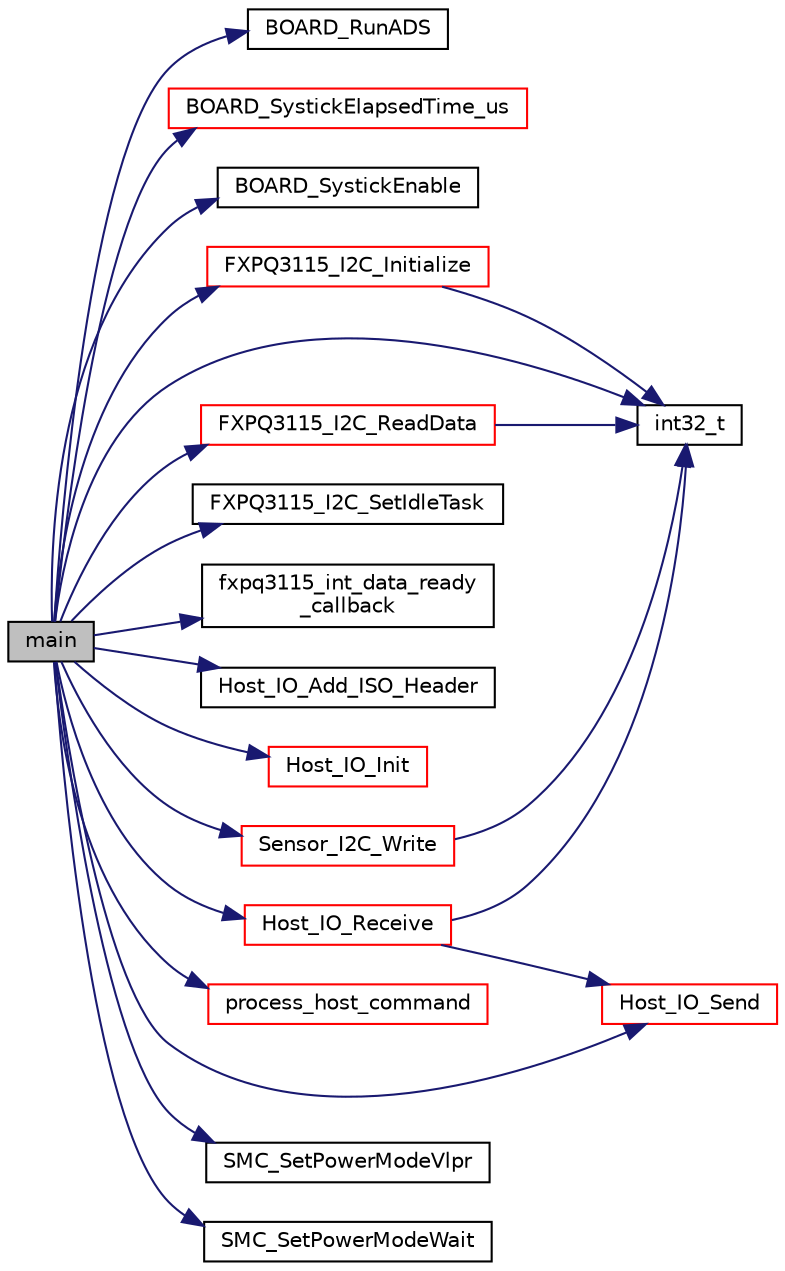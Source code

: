 digraph "main"
{
  edge [fontname="Helvetica",fontsize="10",labelfontname="Helvetica",labelfontsize="10"];
  node [fontname="Helvetica",fontsize="10",shape=record];
  rankdir="LR";
  Node3 [label="main",height=0.2,width=0.4,color="black", fillcolor="grey75", style="filled", fontcolor="black"];
  Node3 -> Node4 [color="midnightblue",fontsize="10",style="solid",fontname="Helvetica"];
  Node4 [label="BOARD_RunADS",height=0.2,width=0.4,color="black", fillcolor="white", style="filled",URL="$lpc_2auto__detection__service_8c.html#a95285f14f6707e326e523c82d926c900",tooltip="The function to register Application Name and initialte ADS. "];
  Node3 -> Node5 [color="midnightblue",fontsize="10",style="solid",fontname="Helvetica"];
  Node5 [label="BOARD_SystickElapsedTime_us",height=0.2,width=0.4,color="red", fillcolor="white", style="filled",URL="$systick__utils_8c.html#a85a32737b730fbb713ec910e1ad17c74",tooltip="Function to compute the Elapsed Time. "];
  Node3 -> Node9 [color="midnightblue",fontsize="10",style="solid",fontname="Helvetica"];
  Node9 [label="BOARD_SystickEnable",height=0.2,width=0.4,color="black", fillcolor="white", style="filled",URL="$systick__utils_8c.html#ad43629969994e92bd3620e630bda24c8",tooltip="Function to enable systicks framework. "];
  Node3 -> Node10 [color="midnightblue",fontsize="10",style="solid",fontname="Helvetica"];
  Node10 [label="FXPQ3115_I2C_Initialize",height=0.2,width=0.4,color="red", fillcolor="white", style="filled",URL="$fxpq3115__drv_8c.html#adc40ddb8a9c7c0a986035679f04541c7",tooltip="The interface function to initialize the sensor. "];
  Node10 -> Node7 [color="midnightblue",fontsize="10",style="solid",fontname="Helvetica"];
  Node7 [label="int32_t",height=0.2,width=0.4,color="black", fillcolor="white", style="filled",URL="$data__format__service_8h.html#a5d7069350a7d7e65686c77a8038f462f",tooltip="The interface function to append the data on the formated stream. "];
  Node3 -> Node12 [color="midnightblue",fontsize="10",style="solid",fontname="Helvetica"];
  Node12 [label="FXPQ3115_I2C_ReadData",height=0.2,width=0.4,color="red", fillcolor="white", style="filled",URL="$fxpq3115__drv_8c.html#ac85f1d786d7edcd444ef6d6cea0a8728",tooltip="The interface function to read the sensor data. "];
  Node12 -> Node7 [color="midnightblue",fontsize="10",style="solid",fontname="Helvetica"];
  Node3 -> Node14 [color="midnightblue",fontsize="10",style="solid",fontname="Helvetica"];
  Node14 [label="FXPQ3115_I2C_SetIdleTask",height=0.2,width=0.4,color="black", fillcolor="white", style="filled",URL="$fxpq3115__drv_8c.html#a40b2889e4563cb5224f64e9728cef257",tooltip=": The interface function to set the I2C Idle Task. "];
  Node3 -> Node15 [color="midnightblue",fontsize="10",style="solid",fontname="Helvetica"];
  Node15 [label="fxpq3115_int_data_ready\l_callback",height=0.2,width=0.4,color="black", fillcolor="white", style="filled",URL="$fxpq3115__demo_8c.html#a09daca5a907540e949927a712eb4e5fc"];
  Node3 -> Node16 [color="midnightblue",fontsize="10",style="solid",fontname="Helvetica"];
  Node16 [label="Host_IO_Add_ISO_Header",height=0.2,width=0.4,color="black", fillcolor="white", style="filled",URL="$host__io__uart_8c.html#a68a2c033a0f6f967149dca76897f5c8a"];
  Node3 -> Node17 [color="midnightblue",fontsize="10",style="solid",fontname="Helvetica"];
  Node17 [label="Host_IO_Init",height=0.2,width=0.4,color="red", fillcolor="white", style="filled",URL="$host__io__uart_8c.html#ab4b858422bbaae71aff2ab540ae0e2b1"];
  Node3 -> Node21 [color="midnightblue",fontsize="10",style="solid",fontname="Helvetica"];
  Node21 [label="Host_IO_Receive",height=0.2,width=0.4,color="red", fillcolor="white", style="filled",URL="$host__io__uart_8c.html#a3924d21a0703878695ebdb68f720fff9"];
  Node21 -> Node7 [color="midnightblue",fontsize="10",style="solid",fontname="Helvetica"];
  Node21 -> Node31 [color="midnightblue",fontsize="10",style="solid",fontname="Helvetica"];
  Node31 [label="Host_IO_Send",height=0.2,width=0.4,color="red", fillcolor="white", style="filled",URL="$host__io__uart_8c.html#a719ad6da4502e713f1573b5353af9617"];
  Node3 -> Node31 [color="midnightblue",fontsize="10",style="solid",fontname="Helvetica"];
  Node3 -> Node7 [color="midnightblue",fontsize="10",style="solid",fontname="Helvetica"];
  Node3 -> Node35 [color="midnightblue",fontsize="10",style="solid",fontname="Helvetica"];
  Node35 [label="process_host_command",height=0.2,width=0.4,color="red", fillcolor="white", style="filled",URL="$fxpq3115__demo_8c.html#a0076d28c9a17cd6908c7b3b0f5c6006c"];
  Node3 -> Node36 [color="midnightblue",fontsize="10",style="solid",fontname="Helvetica"];
  Node36 [label="Sensor_I2C_Write",height=0.2,width=0.4,color="red", fillcolor="white", style="filled",URL="$sensor__io__i2c_8c.html#aaac4c4f34b4dd37d3f202a1dbb4b000b",tooltip="Write register data to a sensor. "];
  Node36 -> Node7 [color="midnightblue",fontsize="10",style="solid",fontname="Helvetica"];
  Node3 -> Node38 [color="midnightblue",fontsize="10",style="solid",fontname="Helvetica"];
  Node38 [label="SMC_SetPowerModeVlpr",height=0.2,width=0.4,color="black", fillcolor="white", style="filled",URL="$lpc54114_8c.html#a82cb114bb9a5ea2f235a0216709d70f8",tooltip="Configures the system to VLPR power mode. API name used from Kinetis family to maintain compatibility..."];
  Node3 -> Node39 [color="midnightblue",fontsize="10",style="solid",fontname="Helvetica"];
  Node39 [label="SMC_SetPowerModeWait",height=0.2,width=0.4,color="black", fillcolor="white", style="filled",URL="$lpc54114_8c.html#a5423cac017d1d1a8ac8bba8e91e80e29",tooltip="Configures the system to WAIT power mode. API name used from Kinetis family to maintain compatibility..."];
}
